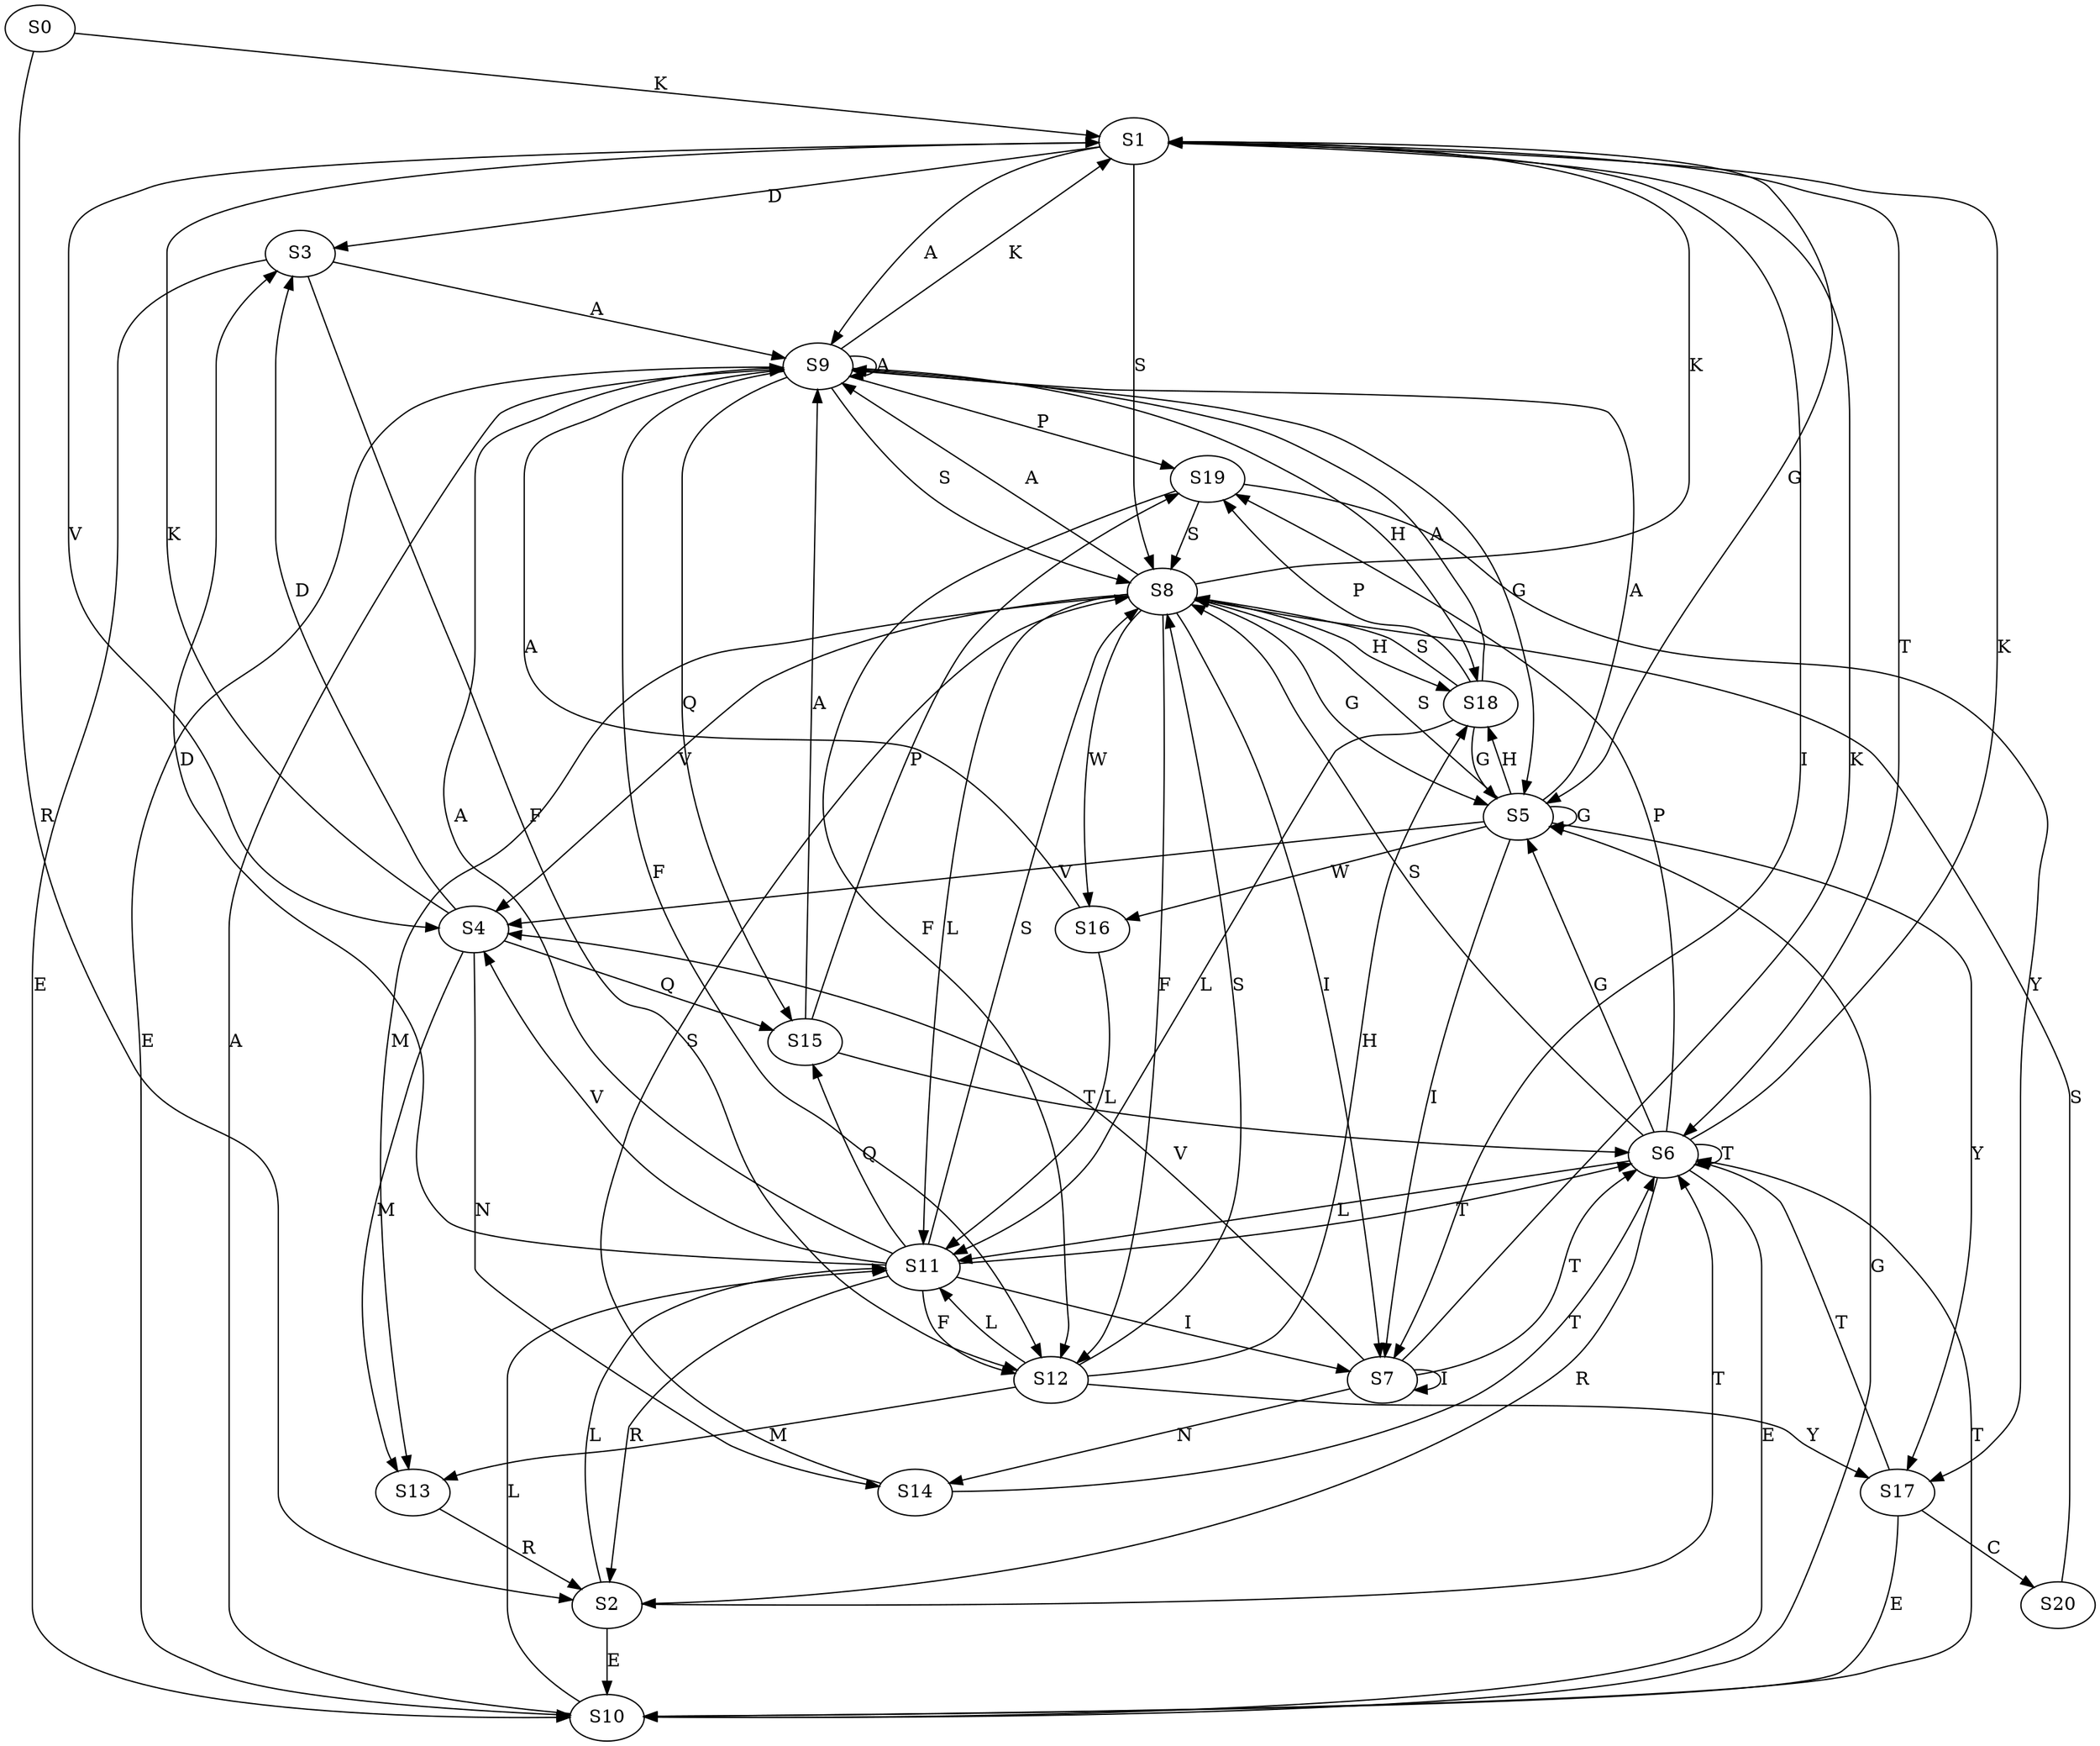 strict digraph  {
	S0 -> S1 [ label = K ];
	S0 -> S2 [ label = R ];
	S1 -> S3 [ label = D ];
	S1 -> S4 [ label = V ];
	S1 -> S5 [ label = G ];
	S1 -> S6 [ label = T ];
	S1 -> S7 [ label = I ];
	S1 -> S8 [ label = S ];
	S1 -> S9 [ label = A ];
	S2 -> S10 [ label = E ];
	S2 -> S6 [ label = T ];
	S2 -> S11 [ label = L ];
	S3 -> S9 [ label = A ];
	S3 -> S12 [ label = F ];
	S3 -> S10 [ label = E ];
	S4 -> S13 [ label = M ];
	S4 -> S14 [ label = N ];
	S4 -> S1 [ label = K ];
	S4 -> S15 [ label = Q ];
	S4 -> S3 [ label = D ];
	S5 -> S16 [ label = W ];
	S5 -> S4 [ label = V ];
	S5 -> S9 [ label = A ];
	S5 -> S17 [ label = Y ];
	S5 -> S18 [ label = H ];
	S5 -> S8 [ label = S ];
	S5 -> S7 [ label = I ];
	S5 -> S5 [ label = G ];
	S6 -> S1 [ label = K ];
	S6 -> S19 [ label = P ];
	S6 -> S6 [ label = T ];
	S6 -> S11 [ label = L ];
	S6 -> S2 [ label = R ];
	S6 -> S8 [ label = S ];
	S6 -> S5 [ label = G ];
	S6 -> S10 [ label = E ];
	S7 -> S14 [ label = N ];
	S7 -> S1 [ label = K ];
	S7 -> S6 [ label = T ];
	S7 -> S7 [ label = I ];
	S7 -> S4 [ label = V ];
	S8 -> S11 [ label = L ];
	S8 -> S5 [ label = G ];
	S8 -> S1 [ label = K ];
	S8 -> S9 [ label = A ];
	S8 -> S4 [ label = V ];
	S8 -> S13 [ label = M ];
	S8 -> S16 [ label = W ];
	S8 -> S7 [ label = I ];
	S8 -> S12 [ label = F ];
	S8 -> S18 [ label = H ];
	S9 -> S19 [ label = P ];
	S9 -> S1 [ label = K ];
	S9 -> S9 [ label = A ];
	S9 -> S5 [ label = G ];
	S9 -> S18 [ label = H ];
	S9 -> S10 [ label = E ];
	S9 -> S8 [ label = S ];
	S9 -> S12 [ label = F ];
	S9 -> S15 [ label = Q ];
	S10 -> S5 [ label = G ];
	S10 -> S9 [ label = A ];
	S10 -> S11 [ label = L ];
	S10 -> S6 [ label = T ];
	S11 -> S4 [ label = V ];
	S11 -> S9 [ label = A ];
	S11 -> S12 [ label = F ];
	S11 -> S3 [ label = D ];
	S11 -> S8 [ label = S ];
	S11 -> S7 [ label = I ];
	S11 -> S6 [ label = T ];
	S11 -> S2 [ label = R ];
	S11 -> S15 [ label = Q ];
	S12 -> S13 [ label = M ];
	S12 -> S8 [ label = S ];
	S12 -> S17 [ label = Y ];
	S12 -> S18 [ label = H ];
	S12 -> S11 [ label = L ];
	S13 -> S2 [ label = R ];
	S14 -> S6 [ label = T ];
	S14 -> S8 [ label = S ];
	S15 -> S9 [ label = A ];
	S15 -> S6 [ label = T ];
	S15 -> S19 [ label = P ];
	S16 -> S9 [ label = A ];
	S16 -> S11 [ label = L ];
	S17 -> S10 [ label = E ];
	S17 -> S6 [ label = T ];
	S17 -> S20 [ label = C ];
	S18 -> S9 [ label = A ];
	S18 -> S19 [ label = P ];
	S18 -> S8 [ label = S ];
	S18 -> S5 [ label = G ];
	S18 -> S11 [ label = L ];
	S19 -> S8 [ label = S ];
	S19 -> S12 [ label = F ];
	S19 -> S17 [ label = Y ];
	S20 -> S8 [ label = S ];
}
